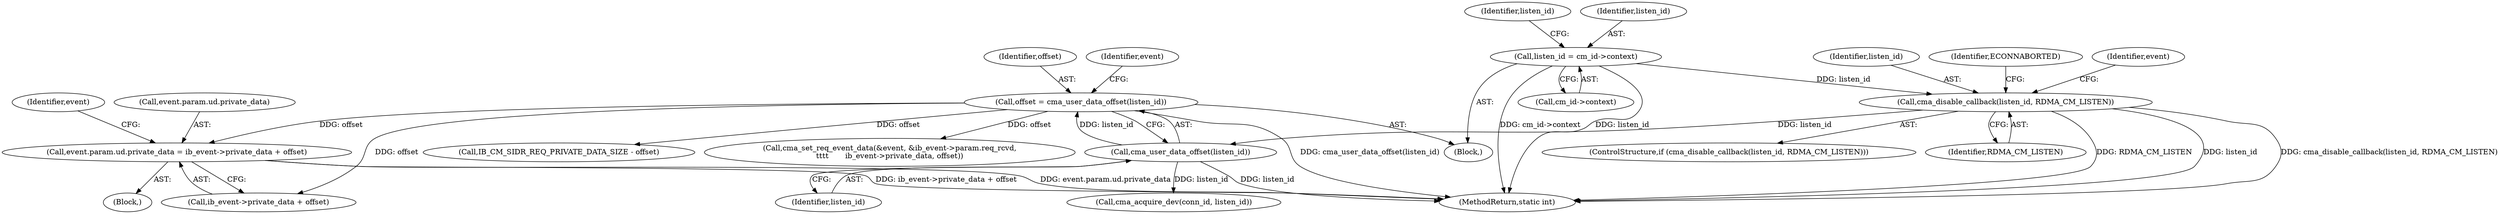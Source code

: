 digraph "0_linux_b2853fd6c2d0f383dbdf7427e263eb576a633867_0@integer" {
"1000200" [label="(Call,event.param.ud.private_data = ib_event->private_data + offset)"];
"1000176" [label="(Call,offset = cma_user_data_offset(listen_id))"];
"1000178" [label="(Call,cma_user_data_offset(listen_id))"];
"1000164" [label="(Call,cma_disable_callback(listen_id, RDMA_CM_LISTEN))"];
"1000147" [label="(Call,listen_id = cm_id->context)"];
"1000182" [label="(Identifier,event)"];
"1000166" [label="(Identifier,RDMA_CM_LISTEN)"];
"1000221" [label="(Call,IB_CM_SIDR_REQ_PRIVATE_DATA_SIZE - offset)"];
"1000191" [label="(Block,)"];
"1000177" [label="(Identifier,offset)"];
"1000157" [label="(Identifier,listen_id)"];
"1000165" [label="(Identifier,listen_id)"];
"1000164" [label="(Call,cma_disable_callback(listen_id, RDMA_CM_LISTEN))"];
"1000148" [label="(Identifier,listen_id)"];
"1000147" [label="(Call,listen_id = cm_id->context)"];
"1000169" [label="(Identifier,ECONNABORTED)"];
"1000200" [label="(Call,event.param.ud.private_data = ib_event->private_data + offset)"];
"1000264" [label="(Call,cma_acquire_dev(conn_id, listen_id))"];
"1000217" [label="(Identifier,event)"];
"1000178" [label="(Call,cma_user_data_offset(listen_id))"];
"1000163" [label="(ControlStructure,if (cma_disable_callback(listen_id, RDMA_CM_LISTEN)))"];
"1000106" [label="(Block,)"];
"1000149" [label="(Call,cm_id->context)"];
"1000201" [label="(Call,event.param.ud.private_data)"];
"1000179" [label="(Identifier,listen_id)"];
"1000438" [label="(MethodReturn,static int)"];
"1000176" [label="(Call,offset = cma_user_data_offset(listen_id))"];
"1000234" [label="(Call,cma_set_req_event_data(&event, &ib_event->param.req_rcvd,\n\t\t\t\t       ib_event->private_data, offset))"];
"1000172" [label="(Identifier,event)"];
"1000208" [label="(Call,ib_event->private_data + offset)"];
"1000200" -> "1000191"  [label="AST: "];
"1000200" -> "1000208"  [label="CFG: "];
"1000201" -> "1000200"  [label="AST: "];
"1000208" -> "1000200"  [label="AST: "];
"1000217" -> "1000200"  [label="CFG: "];
"1000200" -> "1000438"  [label="DDG: event.param.ud.private_data"];
"1000200" -> "1000438"  [label="DDG: ib_event->private_data + offset"];
"1000176" -> "1000200"  [label="DDG: offset"];
"1000176" -> "1000106"  [label="AST: "];
"1000176" -> "1000178"  [label="CFG: "];
"1000177" -> "1000176"  [label="AST: "];
"1000178" -> "1000176"  [label="AST: "];
"1000182" -> "1000176"  [label="CFG: "];
"1000176" -> "1000438"  [label="DDG: cma_user_data_offset(listen_id)"];
"1000178" -> "1000176"  [label="DDG: listen_id"];
"1000176" -> "1000208"  [label="DDG: offset"];
"1000176" -> "1000221"  [label="DDG: offset"];
"1000176" -> "1000234"  [label="DDG: offset"];
"1000178" -> "1000179"  [label="CFG: "];
"1000179" -> "1000178"  [label="AST: "];
"1000178" -> "1000438"  [label="DDG: listen_id"];
"1000164" -> "1000178"  [label="DDG: listen_id"];
"1000178" -> "1000264"  [label="DDG: listen_id"];
"1000164" -> "1000163"  [label="AST: "];
"1000164" -> "1000166"  [label="CFG: "];
"1000165" -> "1000164"  [label="AST: "];
"1000166" -> "1000164"  [label="AST: "];
"1000169" -> "1000164"  [label="CFG: "];
"1000172" -> "1000164"  [label="CFG: "];
"1000164" -> "1000438"  [label="DDG: cma_disable_callback(listen_id, RDMA_CM_LISTEN)"];
"1000164" -> "1000438"  [label="DDG: RDMA_CM_LISTEN"];
"1000164" -> "1000438"  [label="DDG: listen_id"];
"1000147" -> "1000164"  [label="DDG: listen_id"];
"1000147" -> "1000106"  [label="AST: "];
"1000147" -> "1000149"  [label="CFG: "];
"1000148" -> "1000147"  [label="AST: "];
"1000149" -> "1000147"  [label="AST: "];
"1000157" -> "1000147"  [label="CFG: "];
"1000147" -> "1000438"  [label="DDG: cm_id->context"];
"1000147" -> "1000438"  [label="DDG: listen_id"];
}
